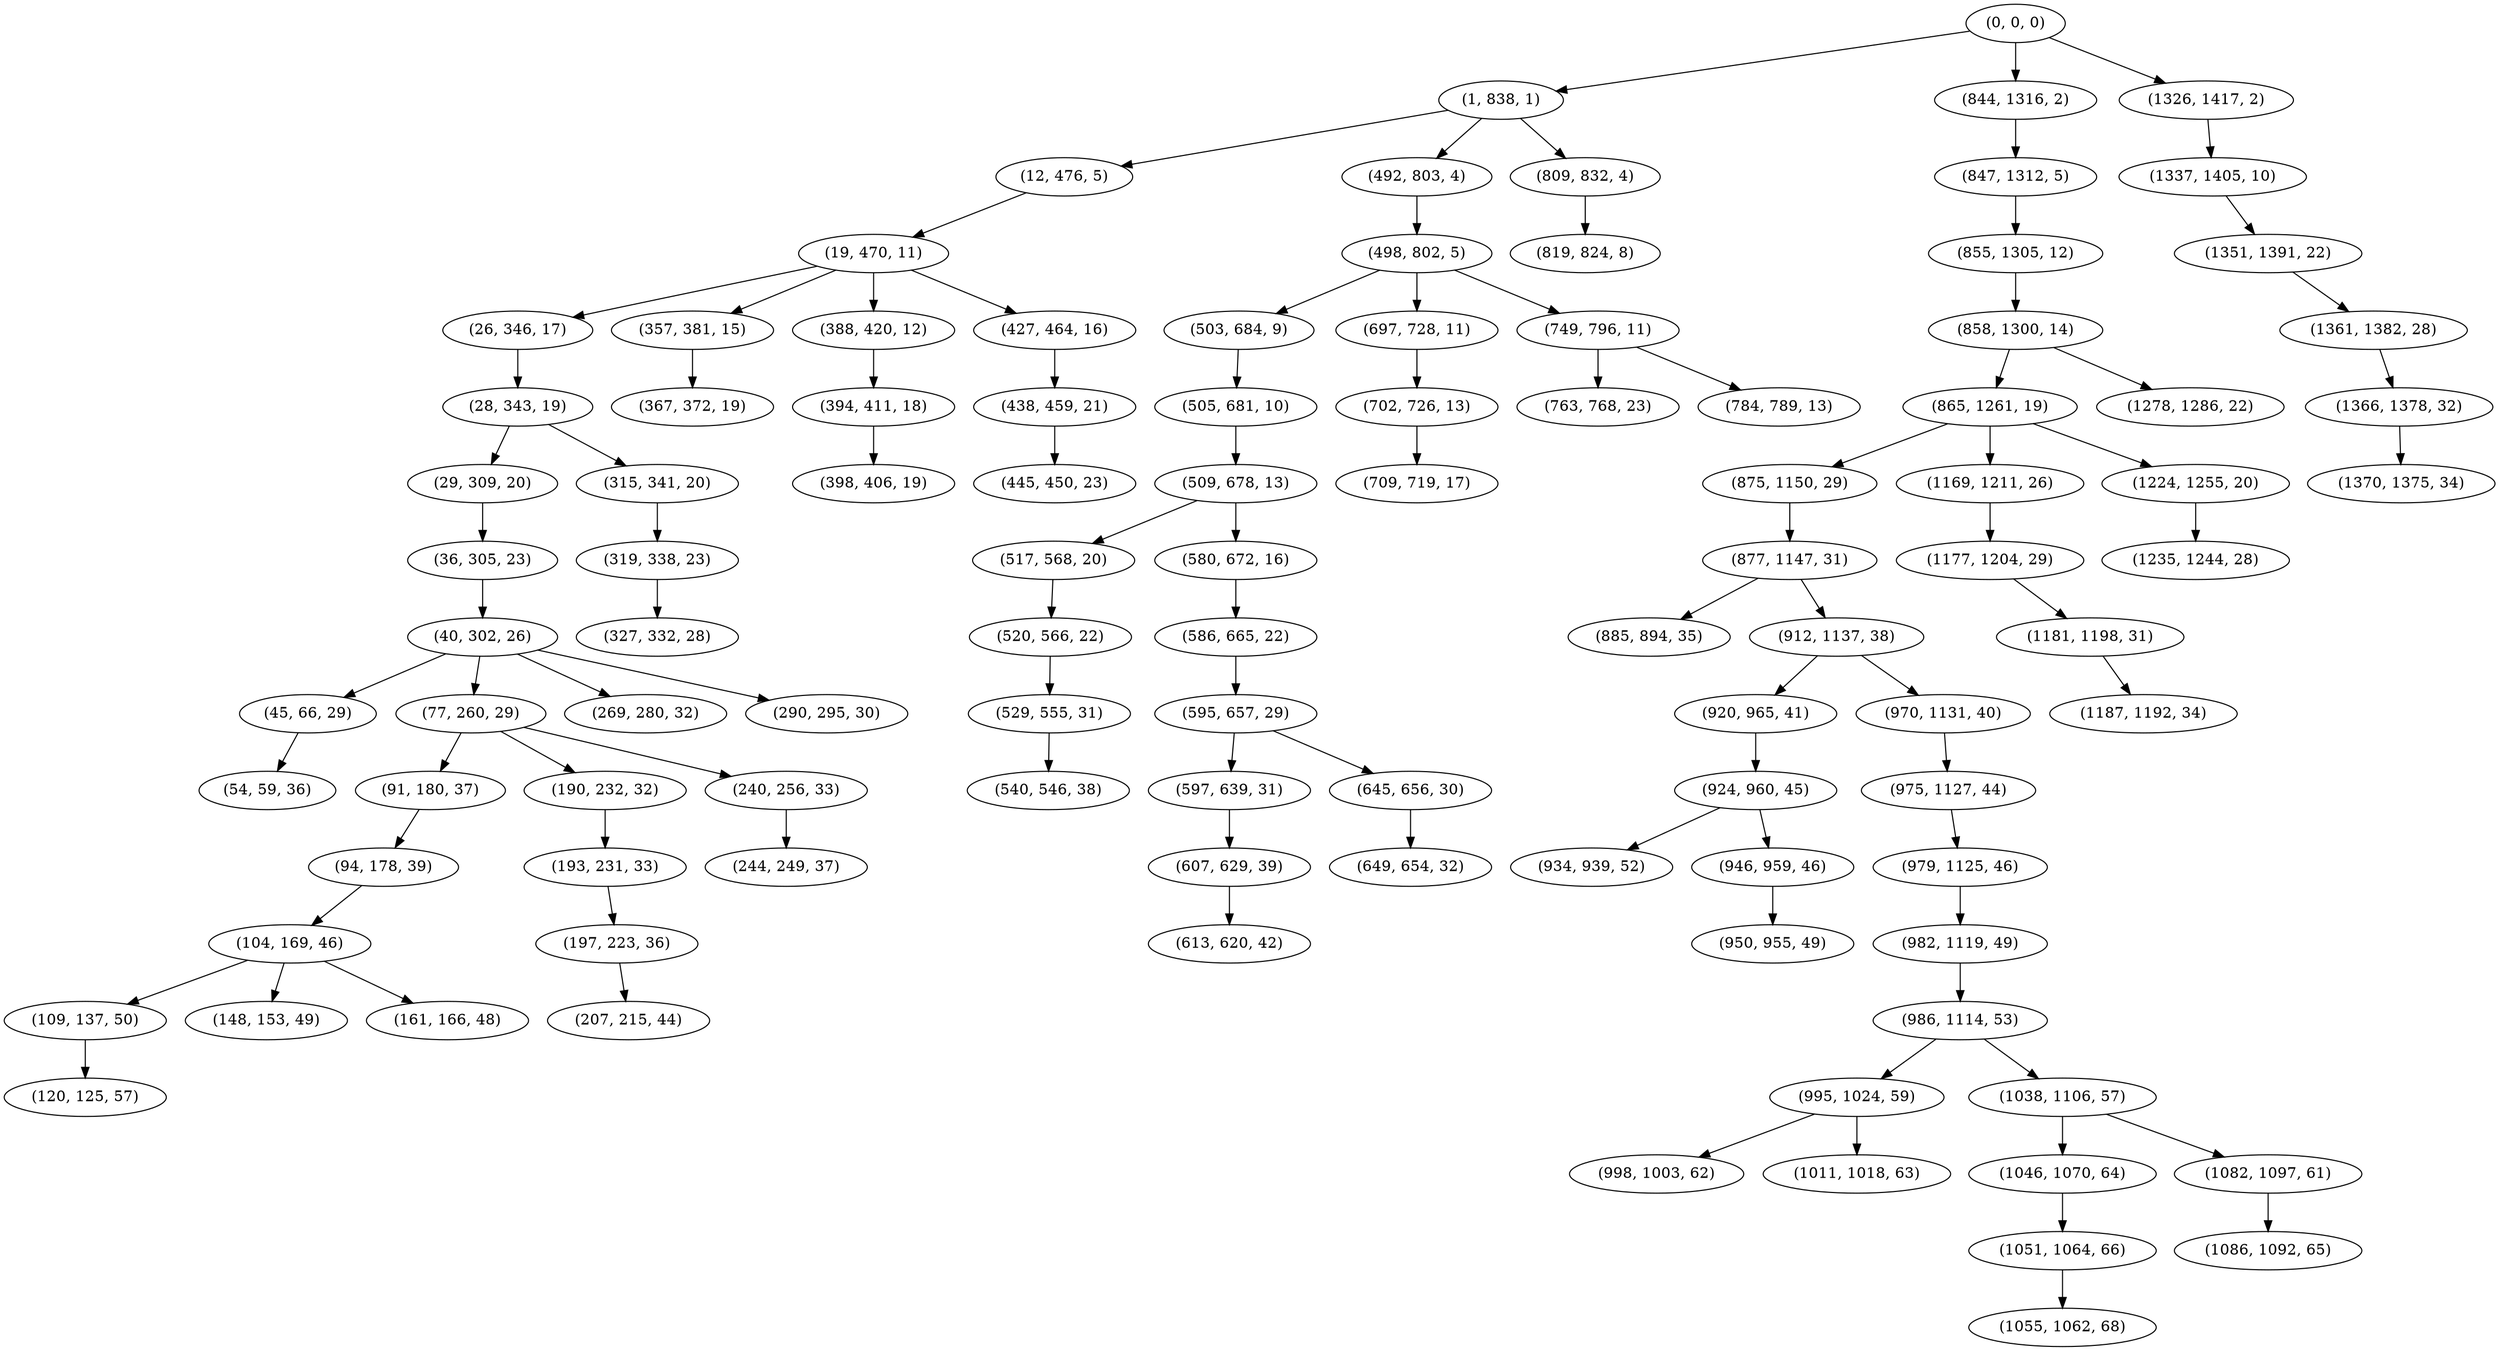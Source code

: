 digraph tree {
    "(0, 0, 0)";
    "(1, 838, 1)";
    "(12, 476, 5)";
    "(19, 470, 11)";
    "(26, 346, 17)";
    "(28, 343, 19)";
    "(29, 309, 20)";
    "(36, 305, 23)";
    "(40, 302, 26)";
    "(45, 66, 29)";
    "(54, 59, 36)";
    "(77, 260, 29)";
    "(91, 180, 37)";
    "(94, 178, 39)";
    "(104, 169, 46)";
    "(109, 137, 50)";
    "(120, 125, 57)";
    "(148, 153, 49)";
    "(161, 166, 48)";
    "(190, 232, 32)";
    "(193, 231, 33)";
    "(197, 223, 36)";
    "(207, 215, 44)";
    "(240, 256, 33)";
    "(244, 249, 37)";
    "(269, 280, 32)";
    "(290, 295, 30)";
    "(315, 341, 20)";
    "(319, 338, 23)";
    "(327, 332, 28)";
    "(357, 381, 15)";
    "(367, 372, 19)";
    "(388, 420, 12)";
    "(394, 411, 18)";
    "(398, 406, 19)";
    "(427, 464, 16)";
    "(438, 459, 21)";
    "(445, 450, 23)";
    "(492, 803, 4)";
    "(498, 802, 5)";
    "(503, 684, 9)";
    "(505, 681, 10)";
    "(509, 678, 13)";
    "(517, 568, 20)";
    "(520, 566, 22)";
    "(529, 555, 31)";
    "(540, 546, 38)";
    "(580, 672, 16)";
    "(586, 665, 22)";
    "(595, 657, 29)";
    "(597, 639, 31)";
    "(607, 629, 39)";
    "(613, 620, 42)";
    "(645, 656, 30)";
    "(649, 654, 32)";
    "(697, 728, 11)";
    "(702, 726, 13)";
    "(709, 719, 17)";
    "(749, 796, 11)";
    "(763, 768, 23)";
    "(784, 789, 13)";
    "(809, 832, 4)";
    "(819, 824, 8)";
    "(844, 1316, 2)";
    "(847, 1312, 5)";
    "(855, 1305, 12)";
    "(858, 1300, 14)";
    "(865, 1261, 19)";
    "(875, 1150, 29)";
    "(877, 1147, 31)";
    "(885, 894, 35)";
    "(912, 1137, 38)";
    "(920, 965, 41)";
    "(924, 960, 45)";
    "(934, 939, 52)";
    "(946, 959, 46)";
    "(950, 955, 49)";
    "(970, 1131, 40)";
    "(975, 1127, 44)";
    "(979, 1125, 46)";
    "(982, 1119, 49)";
    "(986, 1114, 53)";
    "(995, 1024, 59)";
    "(998, 1003, 62)";
    "(1011, 1018, 63)";
    "(1038, 1106, 57)";
    "(1046, 1070, 64)";
    "(1051, 1064, 66)";
    "(1055, 1062, 68)";
    "(1082, 1097, 61)";
    "(1086, 1092, 65)";
    "(1169, 1211, 26)";
    "(1177, 1204, 29)";
    "(1181, 1198, 31)";
    "(1187, 1192, 34)";
    "(1224, 1255, 20)";
    "(1235, 1244, 28)";
    "(1278, 1286, 22)";
    "(1326, 1417, 2)";
    "(1337, 1405, 10)";
    "(1351, 1391, 22)";
    "(1361, 1382, 28)";
    "(1366, 1378, 32)";
    "(1370, 1375, 34)";
    "(0, 0, 0)" -> "(1, 838, 1)";
    "(0, 0, 0)" -> "(844, 1316, 2)";
    "(0, 0, 0)" -> "(1326, 1417, 2)";
    "(1, 838, 1)" -> "(12, 476, 5)";
    "(1, 838, 1)" -> "(492, 803, 4)";
    "(1, 838, 1)" -> "(809, 832, 4)";
    "(12, 476, 5)" -> "(19, 470, 11)";
    "(19, 470, 11)" -> "(26, 346, 17)";
    "(19, 470, 11)" -> "(357, 381, 15)";
    "(19, 470, 11)" -> "(388, 420, 12)";
    "(19, 470, 11)" -> "(427, 464, 16)";
    "(26, 346, 17)" -> "(28, 343, 19)";
    "(28, 343, 19)" -> "(29, 309, 20)";
    "(28, 343, 19)" -> "(315, 341, 20)";
    "(29, 309, 20)" -> "(36, 305, 23)";
    "(36, 305, 23)" -> "(40, 302, 26)";
    "(40, 302, 26)" -> "(45, 66, 29)";
    "(40, 302, 26)" -> "(77, 260, 29)";
    "(40, 302, 26)" -> "(269, 280, 32)";
    "(40, 302, 26)" -> "(290, 295, 30)";
    "(45, 66, 29)" -> "(54, 59, 36)";
    "(77, 260, 29)" -> "(91, 180, 37)";
    "(77, 260, 29)" -> "(190, 232, 32)";
    "(77, 260, 29)" -> "(240, 256, 33)";
    "(91, 180, 37)" -> "(94, 178, 39)";
    "(94, 178, 39)" -> "(104, 169, 46)";
    "(104, 169, 46)" -> "(109, 137, 50)";
    "(104, 169, 46)" -> "(148, 153, 49)";
    "(104, 169, 46)" -> "(161, 166, 48)";
    "(109, 137, 50)" -> "(120, 125, 57)";
    "(190, 232, 32)" -> "(193, 231, 33)";
    "(193, 231, 33)" -> "(197, 223, 36)";
    "(197, 223, 36)" -> "(207, 215, 44)";
    "(240, 256, 33)" -> "(244, 249, 37)";
    "(315, 341, 20)" -> "(319, 338, 23)";
    "(319, 338, 23)" -> "(327, 332, 28)";
    "(357, 381, 15)" -> "(367, 372, 19)";
    "(388, 420, 12)" -> "(394, 411, 18)";
    "(394, 411, 18)" -> "(398, 406, 19)";
    "(427, 464, 16)" -> "(438, 459, 21)";
    "(438, 459, 21)" -> "(445, 450, 23)";
    "(492, 803, 4)" -> "(498, 802, 5)";
    "(498, 802, 5)" -> "(503, 684, 9)";
    "(498, 802, 5)" -> "(697, 728, 11)";
    "(498, 802, 5)" -> "(749, 796, 11)";
    "(503, 684, 9)" -> "(505, 681, 10)";
    "(505, 681, 10)" -> "(509, 678, 13)";
    "(509, 678, 13)" -> "(517, 568, 20)";
    "(509, 678, 13)" -> "(580, 672, 16)";
    "(517, 568, 20)" -> "(520, 566, 22)";
    "(520, 566, 22)" -> "(529, 555, 31)";
    "(529, 555, 31)" -> "(540, 546, 38)";
    "(580, 672, 16)" -> "(586, 665, 22)";
    "(586, 665, 22)" -> "(595, 657, 29)";
    "(595, 657, 29)" -> "(597, 639, 31)";
    "(595, 657, 29)" -> "(645, 656, 30)";
    "(597, 639, 31)" -> "(607, 629, 39)";
    "(607, 629, 39)" -> "(613, 620, 42)";
    "(645, 656, 30)" -> "(649, 654, 32)";
    "(697, 728, 11)" -> "(702, 726, 13)";
    "(702, 726, 13)" -> "(709, 719, 17)";
    "(749, 796, 11)" -> "(763, 768, 23)";
    "(749, 796, 11)" -> "(784, 789, 13)";
    "(809, 832, 4)" -> "(819, 824, 8)";
    "(844, 1316, 2)" -> "(847, 1312, 5)";
    "(847, 1312, 5)" -> "(855, 1305, 12)";
    "(855, 1305, 12)" -> "(858, 1300, 14)";
    "(858, 1300, 14)" -> "(865, 1261, 19)";
    "(858, 1300, 14)" -> "(1278, 1286, 22)";
    "(865, 1261, 19)" -> "(875, 1150, 29)";
    "(865, 1261, 19)" -> "(1169, 1211, 26)";
    "(865, 1261, 19)" -> "(1224, 1255, 20)";
    "(875, 1150, 29)" -> "(877, 1147, 31)";
    "(877, 1147, 31)" -> "(885, 894, 35)";
    "(877, 1147, 31)" -> "(912, 1137, 38)";
    "(912, 1137, 38)" -> "(920, 965, 41)";
    "(912, 1137, 38)" -> "(970, 1131, 40)";
    "(920, 965, 41)" -> "(924, 960, 45)";
    "(924, 960, 45)" -> "(934, 939, 52)";
    "(924, 960, 45)" -> "(946, 959, 46)";
    "(946, 959, 46)" -> "(950, 955, 49)";
    "(970, 1131, 40)" -> "(975, 1127, 44)";
    "(975, 1127, 44)" -> "(979, 1125, 46)";
    "(979, 1125, 46)" -> "(982, 1119, 49)";
    "(982, 1119, 49)" -> "(986, 1114, 53)";
    "(986, 1114, 53)" -> "(995, 1024, 59)";
    "(986, 1114, 53)" -> "(1038, 1106, 57)";
    "(995, 1024, 59)" -> "(998, 1003, 62)";
    "(995, 1024, 59)" -> "(1011, 1018, 63)";
    "(1038, 1106, 57)" -> "(1046, 1070, 64)";
    "(1038, 1106, 57)" -> "(1082, 1097, 61)";
    "(1046, 1070, 64)" -> "(1051, 1064, 66)";
    "(1051, 1064, 66)" -> "(1055, 1062, 68)";
    "(1082, 1097, 61)" -> "(1086, 1092, 65)";
    "(1169, 1211, 26)" -> "(1177, 1204, 29)";
    "(1177, 1204, 29)" -> "(1181, 1198, 31)";
    "(1181, 1198, 31)" -> "(1187, 1192, 34)";
    "(1224, 1255, 20)" -> "(1235, 1244, 28)";
    "(1326, 1417, 2)" -> "(1337, 1405, 10)";
    "(1337, 1405, 10)" -> "(1351, 1391, 22)";
    "(1351, 1391, 22)" -> "(1361, 1382, 28)";
    "(1361, 1382, 28)" -> "(1366, 1378, 32)";
    "(1366, 1378, 32)" -> "(1370, 1375, 34)";
}
